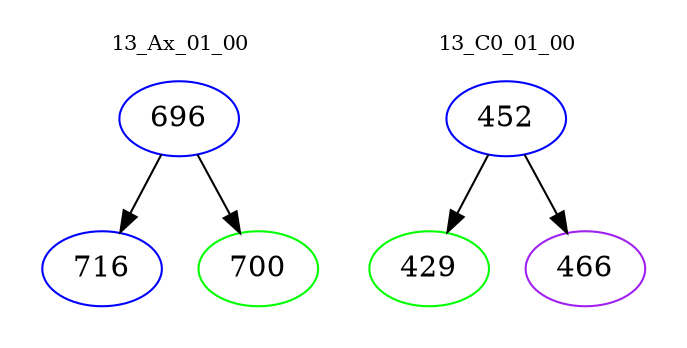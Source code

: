 digraph{
subgraph cluster_0 {
color = white
label = "13_Ax_01_00";
fontsize=10;
T0_696 [label="696", color="blue"]
T0_696 -> T0_716 [color="black"]
T0_716 [label="716", color="blue"]
T0_696 -> T0_700 [color="black"]
T0_700 [label="700", color="green"]
}
subgraph cluster_1 {
color = white
label = "13_C0_01_00";
fontsize=10;
T1_452 [label="452", color="blue"]
T1_452 -> T1_429 [color="black"]
T1_429 [label="429", color="green"]
T1_452 -> T1_466 [color="black"]
T1_466 [label="466", color="purple"]
}
}
